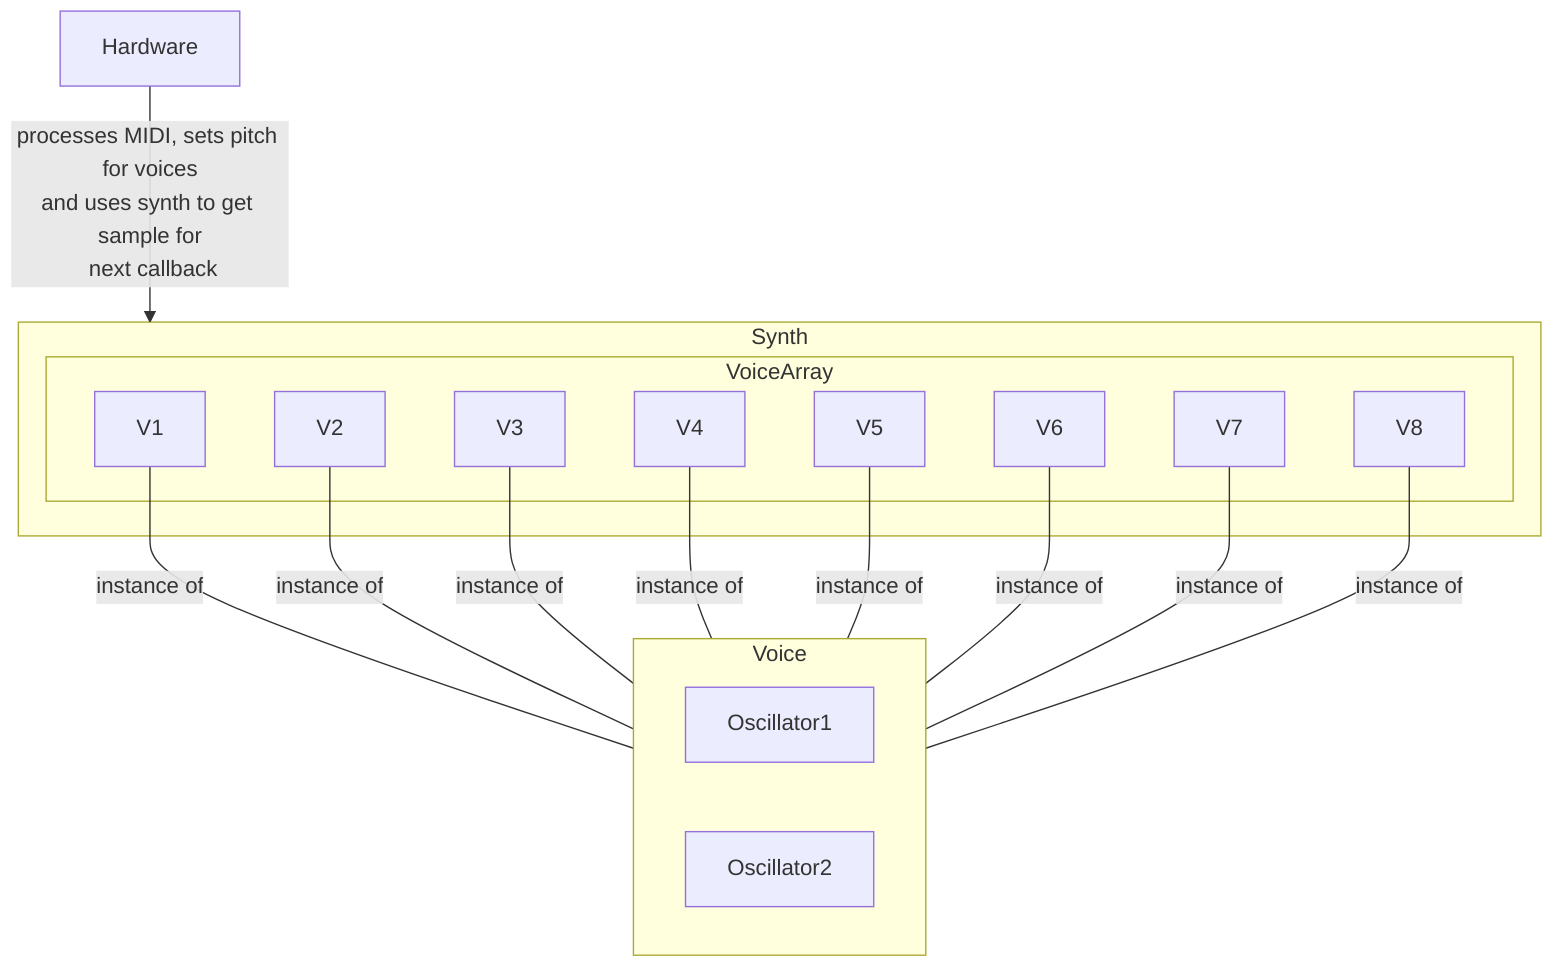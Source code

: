 graph TB
    Hardware --> |processes MIDI, sets pitch for voices<br/>and uses synth to get sample for<br/> next callback| Synth

    subgraph Synth
        subgraph VoiceArray
            V1
            V2
            V3
            V4
            V5
            V6
            V7
            V8
        end
    end

    subgraph Voice
        Oscillator1
        Oscillator2
    end

    V1 --- |instance of| Voice
    V2 --- |instance of| Voice
    V3 --- |instance of| Voice
    V4 --- |instance of| Voice
    V5 --- |instance of| Voice
    V6 --- |instance of| Voice
    V7 --- |instance of| Voice
    V8 --- |instance of| Voice
